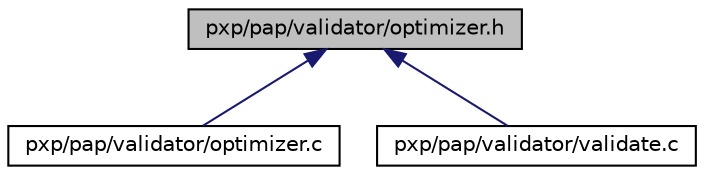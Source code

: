 digraph "pxp/pap/validator/optimizer.h"
{
  edge [fontname="Helvetica",fontsize="10",labelfontname="Helvetica",labelfontsize="10"];
  node [fontname="Helvetica",fontsize="10",shape=record];
  Node6 [label="pxp/pap/validator/optimizer.h",height=0.2,width=0.4,color="black", fillcolor="grey75", style="filled", fontcolor="black"];
  Node6 -> Node7 [dir="back",color="midnightblue",fontsize="10",style="solid",fontname="Helvetica"];
  Node7 [label="pxp/pap/validator/optimizer.c",height=0.2,width=0.4,color="black", fillcolor="white", style="filled",URL="$optimizer_8c.html"];
  Node6 -> Node8 [dir="back",color="midnightblue",fontsize="10",style="solid",fontname="Helvetica"];
  Node8 [label="pxp/pap/validator/validate.c",height=0.2,width=0.4,color="black", fillcolor="white", style="filled",URL="$validate_8c.html"];
}
